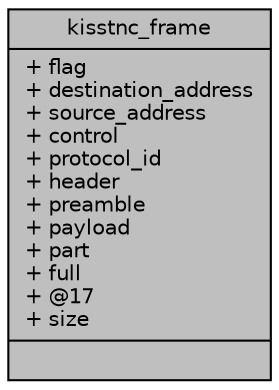 digraph "kisstnc_frame"
{
 // INTERACTIVE_SVG=YES
  edge [fontname="Helvetica",fontsize="10",labelfontname="Helvetica",labelfontsize="10"];
  node [fontname="Helvetica",fontsize="10",shape=record];
  Node1 [label="{kisstnc_frame\n|+ flag\l+ destination_address\l+ source_address\l+ control\l+ protocol_id\l+ header\l+ preamble\l+ payload\l+ part\l+ full\l+ @17\l+ size\l|}",height=0.2,width=0.4,color="black", fillcolor="grey75", style="filled", fontcolor="black"];
}
